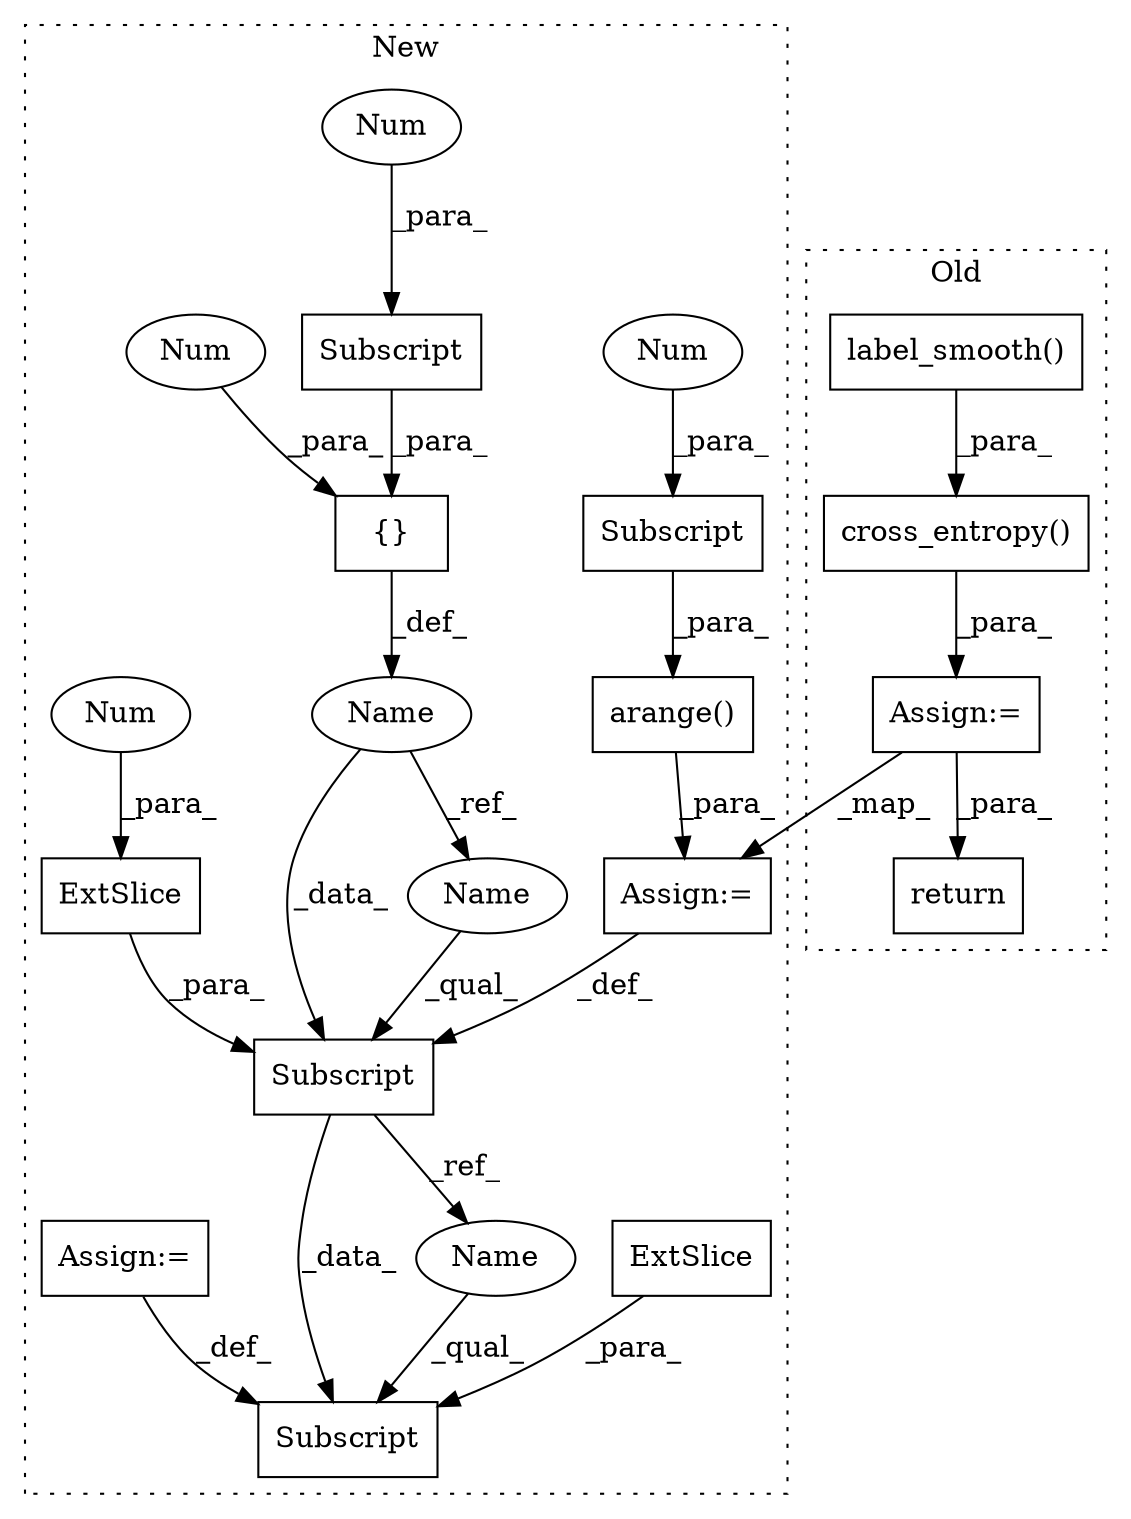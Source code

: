 digraph G {
subgraph cluster0 {
1 [label="cross_entropy()" a="75" s="2600,2669" l="48,222" shape="box"];
6 [label="label_smooth()" a="75" s="2511,2551" l="34,25" shape="box"];
17 [label="return" a="93" s="2900" l="7" shape="box"];
19 [label="Assign:=" a="68" s="2597" l="3" shape="box"];
label = "Old";
style="dotted";
}
subgraph cluster1 {
2 [label="arange()" a="75" s="1492,1516" l="14,1" shape="box"];
3 [label="Subscript" a="63" s="1526,0" l="18,0" shape="box"];
4 [label="{}" a="59" s="1422,1436" l="1,0" shape="box"];
5 [label="Subscript" a="63" s="1471,0" l="18,0" shape="box"];
7 [label="Name" a="87" s="1394" l="12" shape="ellipse"];
8 [label="Subscript" a="63" s="1506,0" l="10,0" shape="box"];
9 [label="ExtSlice" a="85" s="1471" l="12" shape="box"];
10 [label="Subscript" a="63" s="1423,0" l="10,0" shape="box"];
11 [label="ExtSlice" a="85" s="1526" l="12" shape="box"];
12 [label="Num" a="76" s="1431" l="1" shape="ellipse"];
13 [label="Num" a="76" s="1514" l="1" shape="ellipse"];
14 [label="Num" a="76" s="1435" l="1" shape="ellipse"];
15 [label="Num" a="76" s="1487" l="1" shape="ellipse"];
16 [label="Assign:=" a="68" s="1544" l="3" shape="box"];
18 [label="Assign:=" a="68" s="1489" l="3" shape="box"];
20 [label="Name" a="87" s="1471" l="12" shape="ellipse"];
21 [label="Name" a="87" s="1526" l="12" shape="ellipse"];
label = "New";
style="dotted";
}
1 -> 19 [label="_para_"];
2 -> 18 [label="_para_"];
4 -> 7 [label="_def_"];
5 -> 3 [label="_data_"];
5 -> 21 [label="_ref_"];
6 -> 1 [label="_para_"];
7 -> 20 [label="_ref_"];
7 -> 5 [label="_data_"];
8 -> 2 [label="_para_"];
9 -> 5 [label="_para_"];
10 -> 4 [label="_para_"];
11 -> 3 [label="_para_"];
12 -> 10 [label="_para_"];
13 -> 8 [label="_para_"];
14 -> 4 [label="_para_"];
15 -> 9 [label="_para_"];
16 -> 3 [label="_def_"];
18 -> 5 [label="_def_"];
19 -> 17 [label="_para_"];
19 -> 18 [label="_map_"];
20 -> 5 [label="_qual_"];
21 -> 3 [label="_qual_"];
}